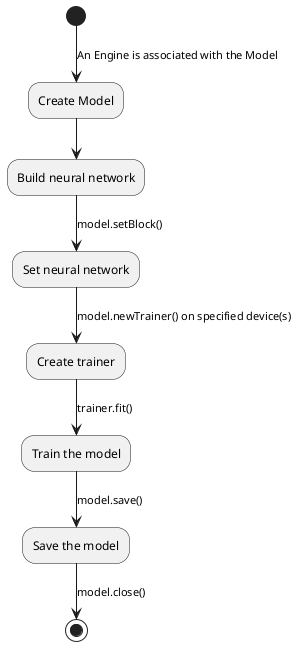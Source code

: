 @startuml
(*) --> [An Engine is associated with the Model] "Create Model"
--> "Build neural network"
--> [model.setBlock()] "Set neural network"
--> [model.newTrainer() on specified device(s)] "Create trainer"
--> [trainer.fit()] "Train the model"
--> [model.save()] "Save the model"
--> [model.close()] (*)
@enduml
